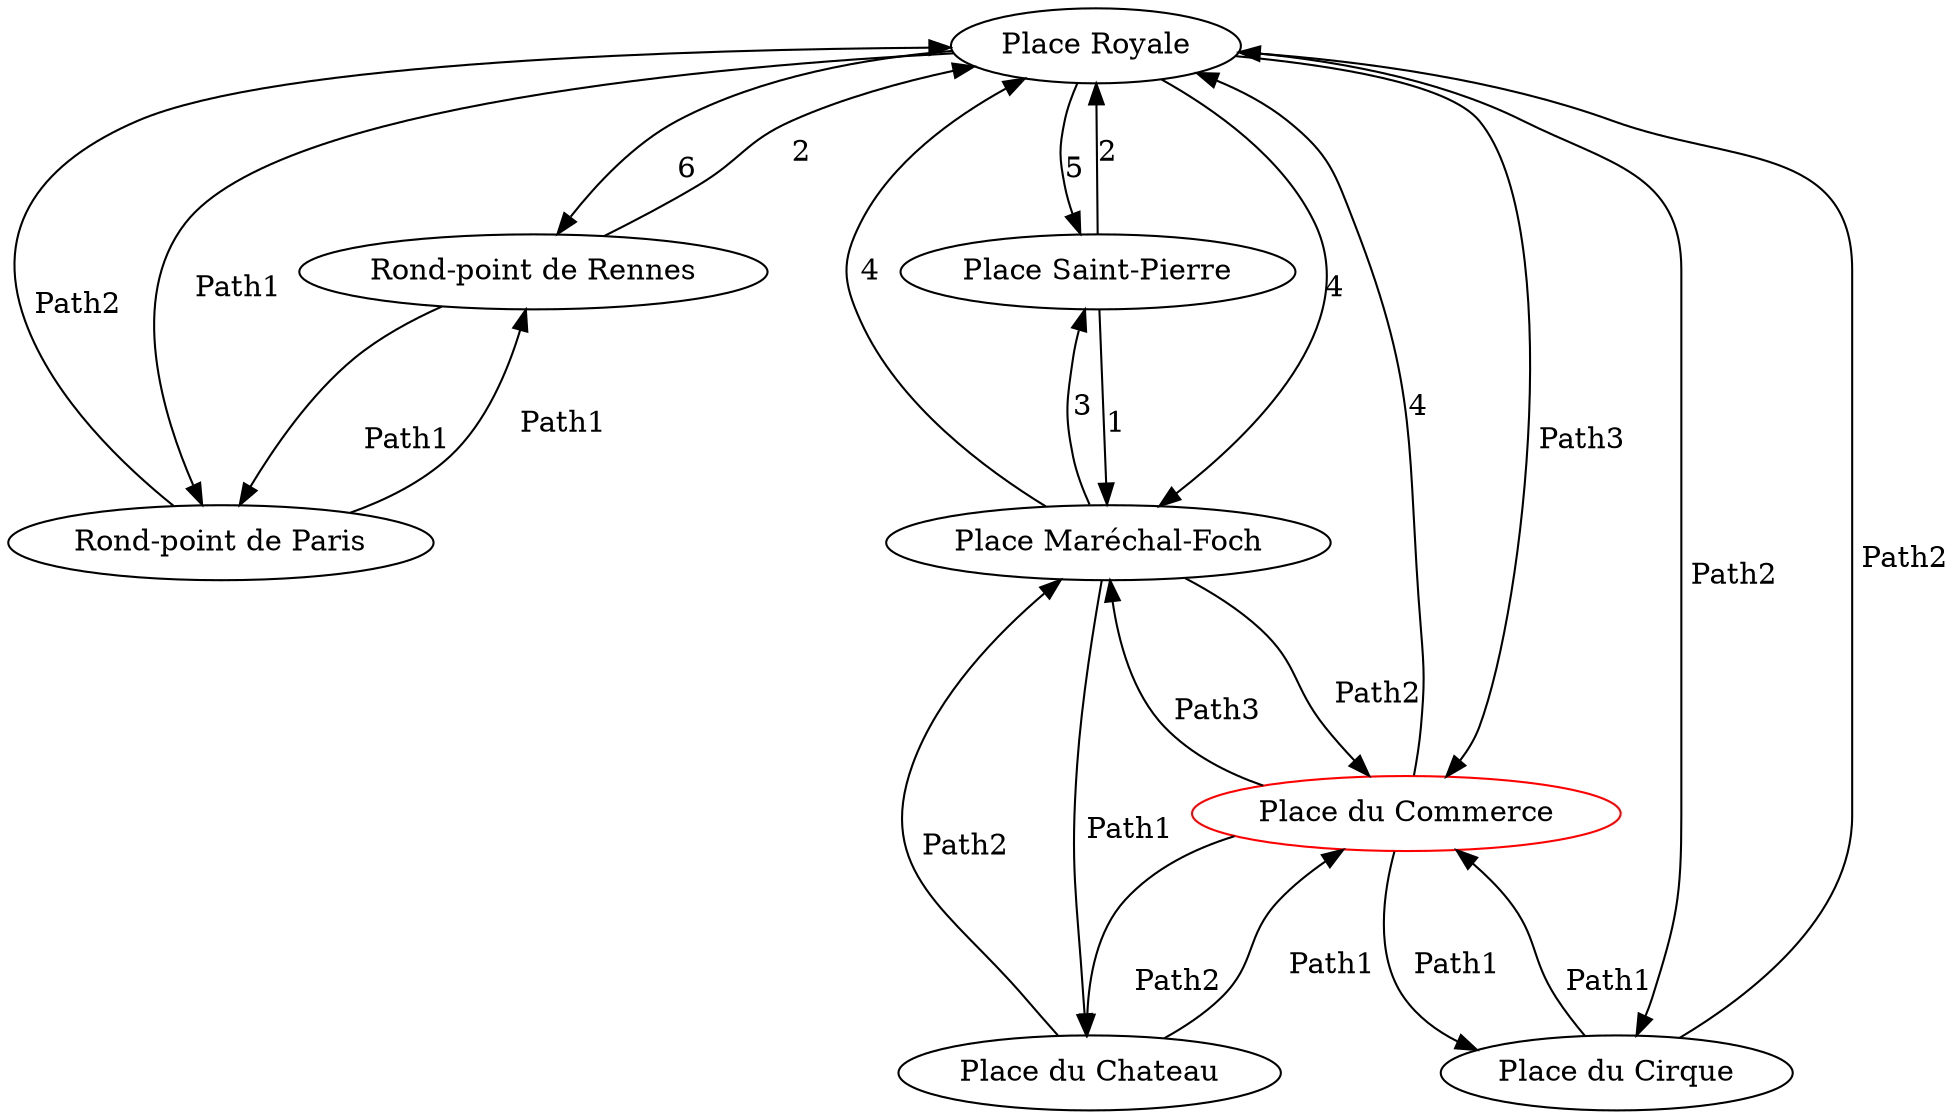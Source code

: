 digraph {
	Place_Royale [label="Place Royale"];
	Rond_point_de_Rennes [label="Rond-point de Rennes"];
	Rond_point_de_Paris [label="Rond-point de Paris"];
	Place_Saint_Pierre [label="Place Saint-Pierre"];
	Place_Marechal_Foch [label="Place Maréchal-Foch"];
	Place_du_Chateau [label="Place du Chateau"];
	Place_du_Commerce [label="Place du Commerce",color="red"];
	Place_du_Cirque [label="Place du Cirque"];

	Place_Royale -> Rond_point_de_Rennes [label="
6"];
	Rond_point_de_Rennes -> Rond_point_de_Paris [label="

 Path1"];
	Rond_point_de_Paris -> Place_Royale [label="

 Path2"];
	Place_Royale -> Place_Saint_Pierre [label="
5"];
	Place_Saint_Pierre -> Place_Marechal_Foch [label="
1"];
	Place_Royale -> Place_Marechal_Foch [label="
4"];
	Place_Royale -> Place_du_Commerce [label="

 Path3"];
	Place_Royale -> Place_du_Cirque [label="

 Path2"];
	Place_du_Cirque -> Place_du_Commerce [label="

 Path1"];
	Place_du_Commerce -> Place_Marechal_Foch [label="

 Path3"];
	Place_du_Commerce -> Place_du_Chateau [label="

 Path2"];
	Place_du_Chateau -> Place_Marechal_Foch [label="

 Path2"];
	Rond_point_de_Rennes -> Place_Royale [label="2"];
	Rond_point_de_Paris -> Rond_point_de_Rennes [label="
 Path1"];
	Place_Royale -> Rond_point_de_Paris [label="
 Path1"];
	Place_Saint_Pierre -> Place_Royale [label="2"];
	Place_Marechal_Foch -> Place_Saint_Pierre [label="3"];
	Place_Marechal_Foch -> Place_Royale [label="4"];
	Place_du_Commerce -> Place_Royale [label="4"];
	Place_du_Cirque -> Place_Royale [label="
 Path2"];
	Place_du_Commerce -> Place_du_Cirque [label="
 Path1"];
	Place_Marechal_Foch -> Place_du_Commerce [label="
 Path2"];
	Place_du_Chateau -> Place_du_Commerce [label="
 Path1"];
	Place_Marechal_Foch -> Place_du_Chateau [label="
 Path1"];
}
